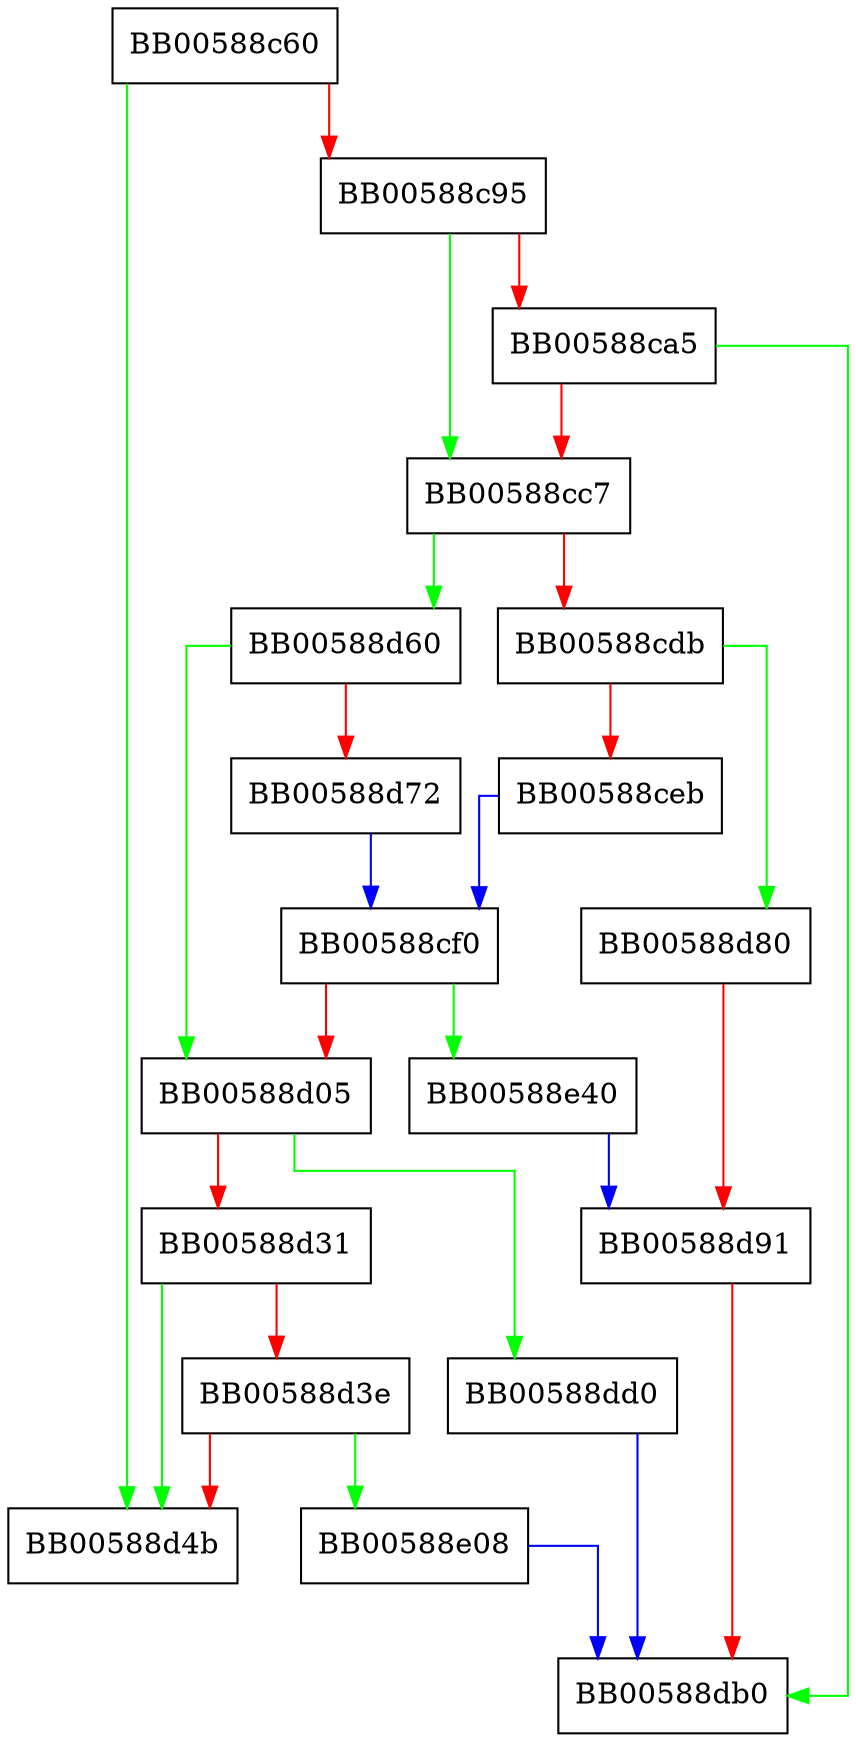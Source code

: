 digraph ossl_ec_key_new_method_int {
  node [shape="box"];
  graph [splines=ortho];
  BB00588c60 -> BB00588d4b [color="green"];
  BB00588c60 -> BB00588c95 [color="red"];
  BB00588c95 -> BB00588cc7 [color="green"];
  BB00588c95 -> BB00588ca5 [color="red"];
  BB00588ca5 -> BB00588db0 [color="green"];
  BB00588ca5 -> BB00588cc7 [color="red"];
  BB00588cc7 -> BB00588d60 [color="green"];
  BB00588cc7 -> BB00588cdb [color="red"];
  BB00588cdb -> BB00588d80 [color="green"];
  BB00588cdb -> BB00588ceb [color="red"];
  BB00588ceb -> BB00588cf0 [color="blue"];
  BB00588cf0 -> BB00588e40 [color="green"];
  BB00588cf0 -> BB00588d05 [color="red"];
  BB00588d05 -> BB00588dd0 [color="green"];
  BB00588d05 -> BB00588d31 [color="red"];
  BB00588d31 -> BB00588d4b [color="green"];
  BB00588d31 -> BB00588d3e [color="red"];
  BB00588d3e -> BB00588e08 [color="green"];
  BB00588d3e -> BB00588d4b [color="red"];
  BB00588d60 -> BB00588d05 [color="green"];
  BB00588d60 -> BB00588d72 [color="red"];
  BB00588d72 -> BB00588cf0 [color="blue"];
  BB00588d80 -> BB00588d91 [color="red"];
  BB00588d91 -> BB00588db0 [color="red"];
  BB00588dd0 -> BB00588db0 [color="blue"];
  BB00588e08 -> BB00588db0 [color="blue"];
  BB00588e40 -> BB00588d91 [color="blue"];
}
